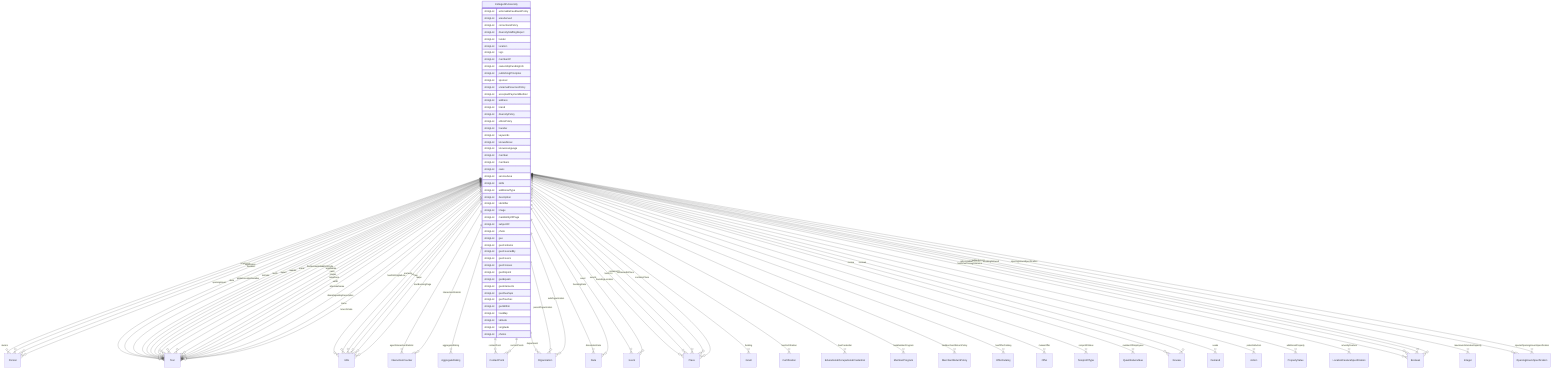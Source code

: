 erDiagram
CollegeOrUniversity {
    stringList actionableFeedbackPolicy  
    stringList areaServed  
    stringList correctionsPolicy  
    stringList diversityStaffingReport  
    stringList funder  
    stringList location  
    stringList logo  
    stringList memberOf  
    stringList ownershipFundingInfo  
    stringList publishingPrinciples  
    stringList sponsor  
    stringList unnamedSourcesPolicy  
    stringList acceptedPaymentMethod  
    stringList address  
    stringList brand  
    stringList diversityPolicy  
    stringList ethicsPolicy  
    stringList founder  
    stringList keywords  
    stringList knowsAbout  
    stringList knowsLanguage  
    stringList member  
    stringList members  
    stringList owns  
    stringList serviceArea  
    stringList skills  
    stringList additionalType  
    stringList description  
    stringList identifier  
    stringList image  
    stringList mainEntityOfPage  
    stringList subjectOf  
    stringList photo  
    stringList geo  
    stringList geoContains  
    stringList geoCoveredBy  
    stringList geoCovers  
    stringList geoCrosses  
    stringList geoDisjoint  
    stringList geoEquals  
    stringList geoIntersects  
    stringList geoOverlaps  
    stringList geoTouches  
    stringList geoWithin  
    stringList hasMap  
    stringList latitude  
    stringList longitude  
    stringList photos  
}

CollegeOrUniversity ||--}o Person : "alumni"
CollegeOrUniversity ||--}o Text : "openingHours"
CollegeOrUniversity ||--}o Text : "duns"
CollegeOrUniversity ||--}o Text : "globalLocationNumber"
CollegeOrUniversity ||--}o URL : "hasGS1DigitalLink"
CollegeOrUniversity ||--}o Text : "leiCode"
CollegeOrUniversity ||--}o Text : "taxID"
CollegeOrUniversity ||--}o InteractionCounter : "agentInteractionStatistic"
CollegeOrUniversity ||--}o AggregateRating : "aggregateRating"
CollegeOrUniversity ||--}o Text : "award"
CollegeOrUniversity ||--}o Text : "awards"
CollegeOrUniversity ||--}o ContactPoint : "contactPoint"
CollegeOrUniversity ||--}o ContactPoint : "contactPoints"
CollegeOrUniversity ||--}o Organization : "department"
CollegeOrUniversity ||--}o Date : "dissolutionDate"
CollegeOrUniversity ||--}o Text : "email"
CollegeOrUniversity ||--}o Person : "employee"
CollegeOrUniversity ||--}o Person : "employees"
CollegeOrUniversity ||--}o Event : "event"
CollegeOrUniversity ||--}o Event : "events"
CollegeOrUniversity ||--}o Text : "faxNumber"
CollegeOrUniversity ||--}o Person : "founders"
CollegeOrUniversity ||--}o Date : "foundingDate"
CollegeOrUniversity ||--}o Place : "foundingLocation"
CollegeOrUniversity ||--}o Grant : "funding"
CollegeOrUniversity ||--}o Certification : "hasCertification"
CollegeOrUniversity ||--}o EducationalOccupationalCredential : "hasCredential"
CollegeOrUniversity ||--}o MemberProgram : "hasMemberProgram"
CollegeOrUniversity ||--}o MerchantReturnPolicy : "hasMerchantReturnPolicy"
CollegeOrUniversity ||--}o OfferCatalog : "hasOfferCatalog"
CollegeOrUniversity ||--}o Place : "hasPOS"
CollegeOrUniversity ||--}o InteractionCounter : "interactionStatistic"
CollegeOrUniversity ||--}o Text : "isicV4"
CollegeOrUniversity ||--}o Text : "iso6523Code"
CollegeOrUniversity ||--}o Text : "legalName"
CollegeOrUniversity ||--}o Offer : "makesOffer"
CollegeOrUniversity ||--}o Text : "naics"
CollegeOrUniversity ||--}o NonprofitType : "nonprofitStatus"
CollegeOrUniversity ||--}o QuantitativeValue : "numberOfEmployees"
CollegeOrUniversity ||--}o Organization : "parentOrganization"
CollegeOrUniversity ||--}o Review : "review"
CollegeOrUniversity ||--}o Review : "reviews"
CollegeOrUniversity ||--}o Demand : "seeks"
CollegeOrUniversity ||--}o Text : "slogan"
CollegeOrUniversity ||--}o Organization : "subOrganization"
CollegeOrUniversity ||--}o Text : "telephone"
CollegeOrUniversity ||--}o Text : "vatID"
CollegeOrUniversity ||--}o Text : "alternateName"
CollegeOrUniversity ||--}o Text : "disambiguatingDescription"
CollegeOrUniversity ||--}o Text : "name"
CollegeOrUniversity ||--}o URL : "sameAs"
CollegeOrUniversity ||--}o Action : "potentialAction"
CollegeOrUniversity ||--}o URL : "url"
CollegeOrUniversity ||--}o PropertyValue : "additionalProperty"
CollegeOrUniversity ||--}o LocationFeatureSpecification : "amenityFeature"
CollegeOrUniversity ||--}o Text : "branchCode"
CollegeOrUniversity ||--}o Place : "containedIn"
CollegeOrUniversity ||--}o Place : "containedInPlace"
CollegeOrUniversity ||--}o Place : "containsPlace"
CollegeOrUniversity ||--}o Boolean : "hasDriveThroughService"
CollegeOrUniversity ||--}o Boolean : "isAccessibleForFree"
CollegeOrUniversity ||--}o URL : "map"
CollegeOrUniversity ||--}o URL : "maps"
CollegeOrUniversity ||--}o Integer : "maximumAttendeeCapacity"
CollegeOrUniversity ||--}o OpeningHoursSpecification : "openingHoursSpecification"
CollegeOrUniversity ||--}o Boolean : "publicAccess"
CollegeOrUniversity ||--}o Boolean : "smokingAllowed"
CollegeOrUniversity ||--}o OpeningHoursSpecification : "specialOpeningHoursSpecification"
CollegeOrUniversity ||--}o URL : "tourBookingPage"